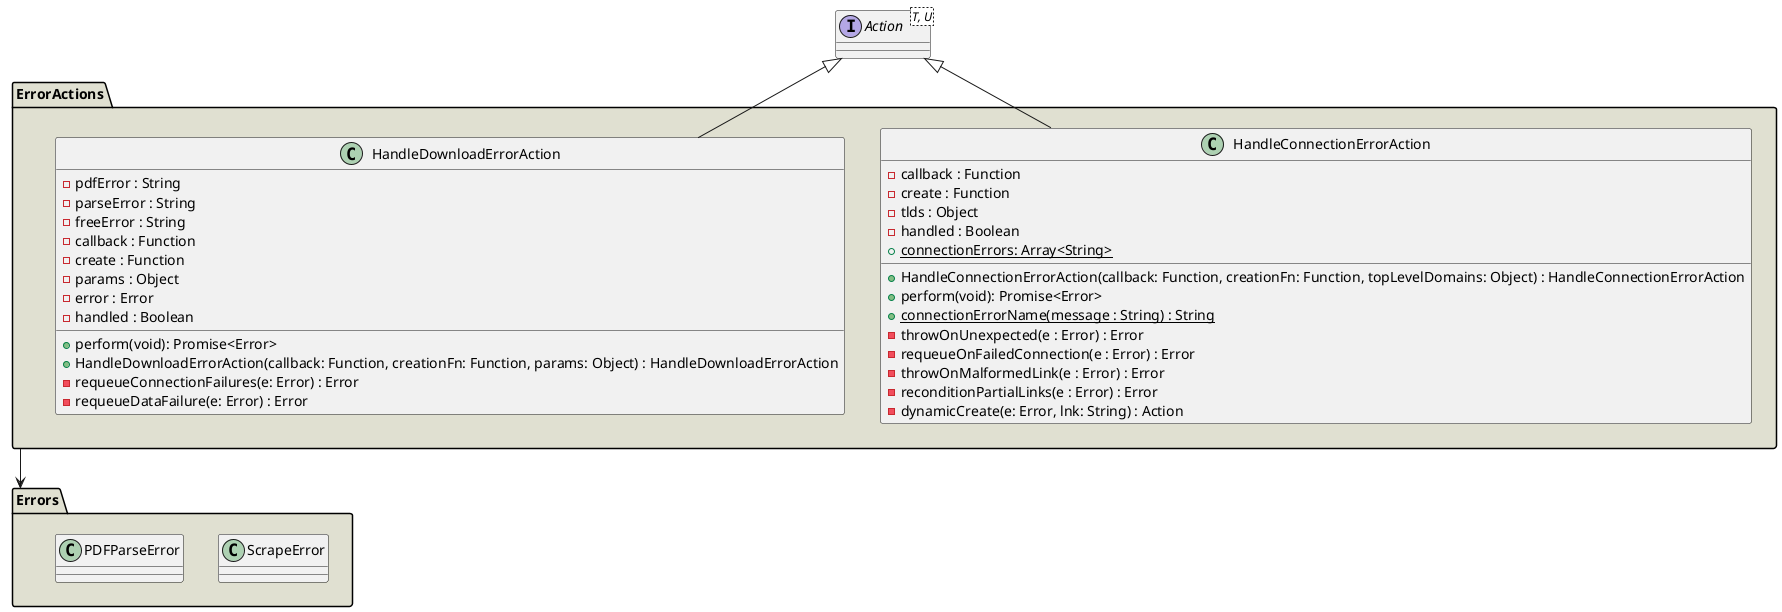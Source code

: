 @startuml
interface Action <T, U>
package ErrorActions #e0e0d1 {
    Action <|-- HandleConnectionErrorAction
    Action <|-- HandleDownloadErrorAction

    class HandleConnectionErrorAction {
        - callback : Function
        - create : Function
        - tlds : Object
        - handled : Boolean
        {static} + connectionErrors: Array<String>
        + HandleConnectionErrorAction(callback: Function, creationFn: Function, topLevelDomains: Object) : HandleConnectionErrorAction
        + perform(void): Promise<Error>
        {static} + connectionErrorName(message : String) : String
        - throwOnUnexpected(e : Error) : Error
        - requeueOnFailedConnection(e : Error) : Error
        - throwOnMalformedLink(e : Error) : Error
        - reconditionPartialLinks(e : Error) : Error
        - dynamicCreate(e: Error, lnk: String) : Action
    }
    class HandleDownloadErrorAction {
        - pdfError : String
        - parseError : String
        - freeError : String
        - callback : Function
        - create : Function
        - params : Object
        - error : Error
        - handled : Boolean
        + perform(void): Promise<Error>
        + HandleDownloadErrorAction(callback: Function, creationFn: Function, params: Object) : HandleDownloadErrorAction
        - requeueConnectionFailures(e: Error) : Error
        - requeueDataFailure(e: Error) : Error
    }
}
package Errors #e0e0d1 {
    class ScrapeError
    class PDFParseError
}
ErrorActions --> Errors

@enduml
